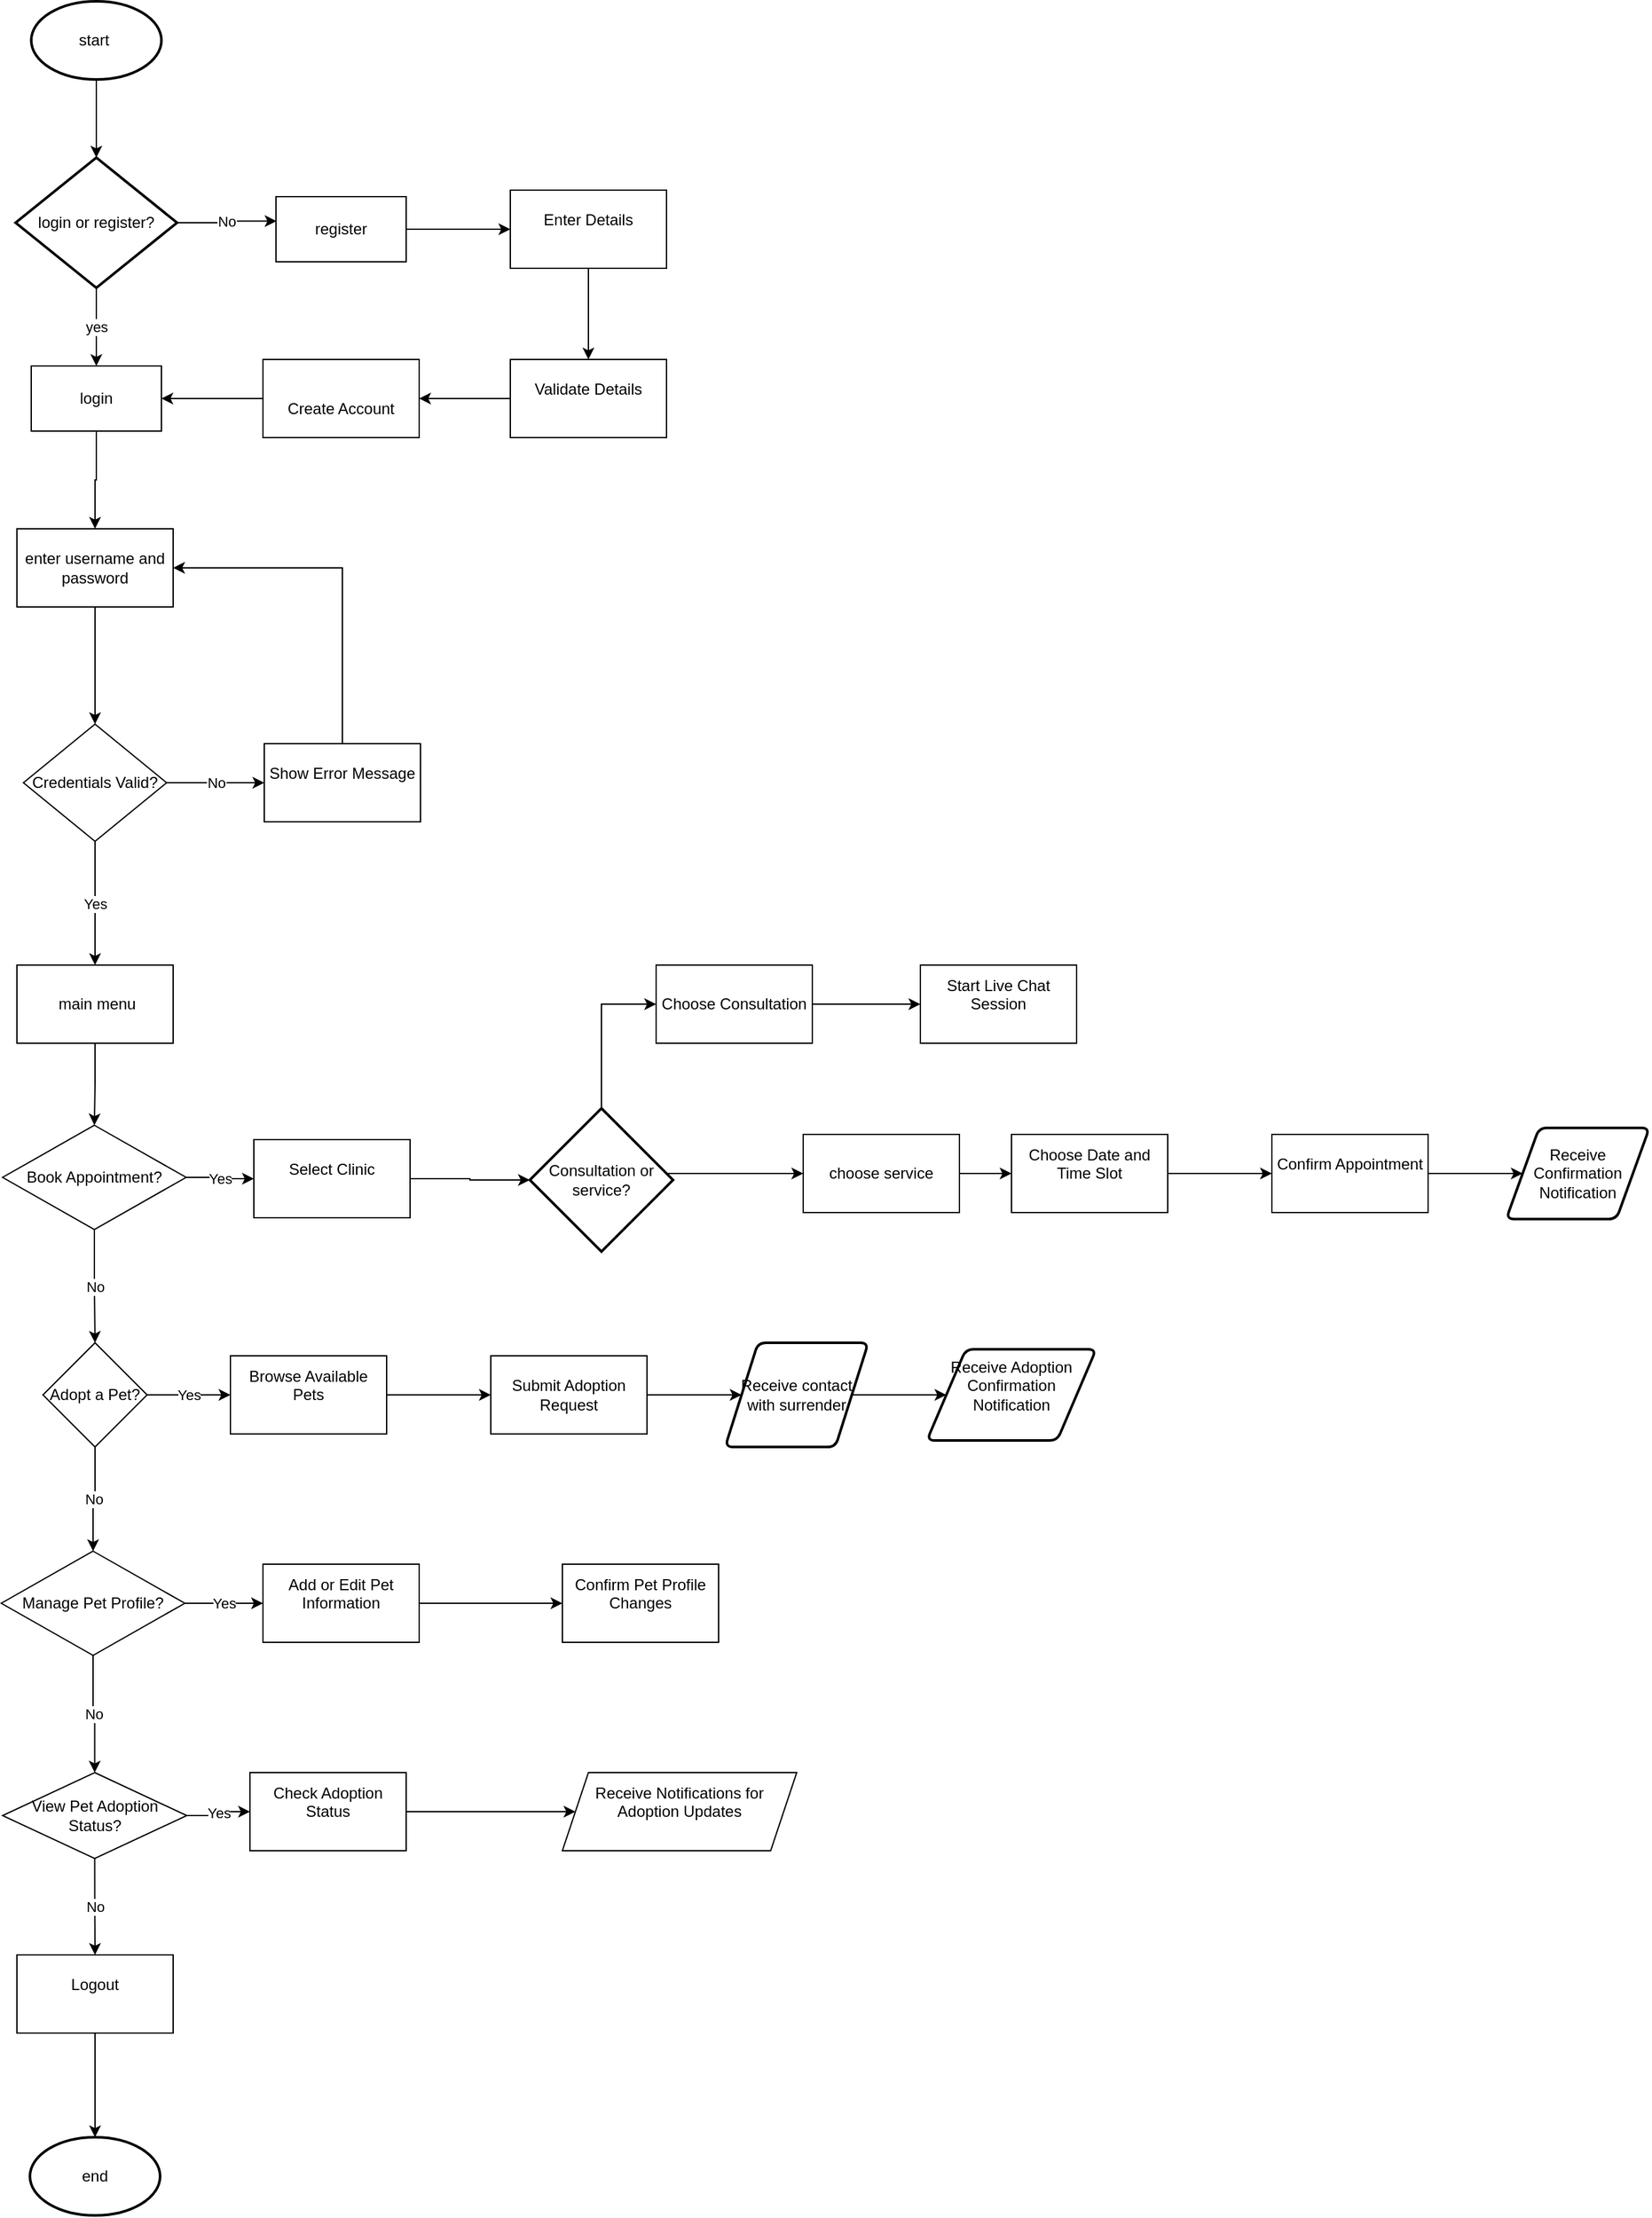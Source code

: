 <mxfile version="24.8.4">
  <diagram id="C5RBs43oDa-KdzZeNtuy" name="Page-1">
    <mxGraphModel dx="1518" dy="614" grid="1" gridSize="10" guides="1" tooltips="1" connect="1" arrows="1" fold="1" page="1" pageScale="1" pageWidth="827" pageHeight="1169" math="0" shadow="0">
      <root>
        <mxCell id="WIyWlLk6GJQsqaUBKTNV-0" />
        <mxCell id="WIyWlLk6GJQsqaUBKTNV-1" parent="WIyWlLk6GJQsqaUBKTNV-0" />
        <mxCell id="ajQj_bRssY-FuSpLgV53-3" value="start&amp;nbsp;" style="strokeWidth=2;html=1;shape=mxgraph.flowchart.start_1;whiteSpace=wrap;" parent="WIyWlLk6GJQsqaUBKTNV-1" vertex="1">
          <mxGeometry x="352" y="30" width="100" height="60" as="geometry" />
        </mxCell>
        <mxCell id="ajQj_bRssY-FuSpLgV53-13" value="yes" style="edgeStyle=orthogonalEdgeStyle;rounded=0;orthogonalLoop=1;jettySize=auto;html=1;exitX=0.5;exitY=1;exitDx=0;exitDy=0;exitPerimeter=0;entryX=0.5;entryY=0;entryDx=0;entryDy=0;" parent="WIyWlLk6GJQsqaUBKTNV-1" source="ajQj_bRssY-FuSpLgV53-9" target="ajQj_bRssY-FuSpLgV53-10" edge="1">
          <mxGeometry relative="1" as="geometry" />
        </mxCell>
        <mxCell id="ajQj_bRssY-FuSpLgV53-9" value="login or register?" style="strokeWidth=2;html=1;shape=mxgraph.flowchart.decision;whiteSpace=wrap;" parent="WIyWlLk6GJQsqaUBKTNV-1" vertex="1">
          <mxGeometry x="340" y="150" width="124" height="100" as="geometry" />
        </mxCell>
        <mxCell id="ajQj_bRssY-FuSpLgV53-17" value="" style="edgeStyle=orthogonalEdgeStyle;rounded=0;orthogonalLoop=1;jettySize=auto;html=1;" parent="WIyWlLk6GJQsqaUBKTNV-1" source="ajQj_bRssY-FuSpLgV53-10" target="ajQj_bRssY-FuSpLgV53-16" edge="1">
          <mxGeometry relative="1" as="geometry" />
        </mxCell>
        <mxCell id="ajQj_bRssY-FuSpLgV53-10" value="login" style="html=1;dashed=0;whiteSpace=wrap;" parent="WIyWlLk6GJQsqaUBKTNV-1" vertex="1">
          <mxGeometry x="352" y="310.0" width="100" height="50" as="geometry" />
        </mxCell>
        <mxCell id="ajQj_bRssY-FuSpLgV53-29" value="" style="edgeStyle=orthogonalEdgeStyle;rounded=0;orthogonalLoop=1;jettySize=auto;html=1;" parent="WIyWlLk6GJQsqaUBKTNV-1" source="ajQj_bRssY-FuSpLgV53-11" target="ajQj_bRssY-FuSpLgV53-28" edge="1">
          <mxGeometry relative="1" as="geometry" />
        </mxCell>
        <mxCell id="ajQj_bRssY-FuSpLgV53-11" value="register" style="html=1;dashed=0;whiteSpace=wrap;" parent="WIyWlLk6GJQsqaUBKTNV-1" vertex="1">
          <mxGeometry x="540" y="180.0" width="100" height="50" as="geometry" />
        </mxCell>
        <mxCell id="ajQj_bRssY-FuSpLgV53-12" style="edgeStyle=orthogonalEdgeStyle;rounded=0;orthogonalLoop=1;jettySize=auto;html=1;exitX=0.5;exitY=1;exitDx=0;exitDy=0;exitPerimeter=0;entryX=0.5;entryY=0;entryDx=0;entryDy=0;entryPerimeter=0;" parent="WIyWlLk6GJQsqaUBKTNV-1" source="ajQj_bRssY-FuSpLgV53-3" target="ajQj_bRssY-FuSpLgV53-9" edge="1">
          <mxGeometry relative="1" as="geometry" />
        </mxCell>
        <mxCell id="ajQj_bRssY-FuSpLgV53-14" value="No" style="edgeStyle=orthogonalEdgeStyle;rounded=0;orthogonalLoop=1;jettySize=auto;html=1;exitX=1;exitY=0.5;exitDx=0;exitDy=0;exitPerimeter=0;entryX=0.004;entryY=0.375;entryDx=0;entryDy=0;entryPerimeter=0;" parent="WIyWlLk6GJQsqaUBKTNV-1" source="ajQj_bRssY-FuSpLgV53-9" target="ajQj_bRssY-FuSpLgV53-11" edge="1">
          <mxGeometry relative="1" as="geometry" />
        </mxCell>
        <mxCell id="ajQj_bRssY-FuSpLgV53-22" value="" style="edgeStyle=orthogonalEdgeStyle;rounded=0;orthogonalLoop=1;jettySize=auto;html=1;" parent="WIyWlLk6GJQsqaUBKTNV-1" source="ajQj_bRssY-FuSpLgV53-16" target="ajQj_bRssY-FuSpLgV53-21" edge="1">
          <mxGeometry relative="1" as="geometry" />
        </mxCell>
        <mxCell id="ajQj_bRssY-FuSpLgV53-16" value="enter username and password" style="whiteSpace=wrap;html=1;dashed=0;" parent="WIyWlLk6GJQsqaUBKTNV-1" vertex="1">
          <mxGeometry x="341" y="435.0" width="120" height="60" as="geometry" />
        </mxCell>
        <mxCell id="ajQj_bRssY-FuSpLgV53-24" value="Yes" style="edgeStyle=orthogonalEdgeStyle;rounded=0;orthogonalLoop=1;jettySize=auto;html=1;" parent="WIyWlLk6GJQsqaUBKTNV-1" source="ajQj_bRssY-FuSpLgV53-21" target="ajQj_bRssY-FuSpLgV53-23" edge="1">
          <mxGeometry relative="1" as="geometry">
            <Array as="points">
              <mxPoint x="401" y="720" />
              <mxPoint x="401" y="720" />
            </Array>
          </mxGeometry>
        </mxCell>
        <mxCell id="ajQj_bRssY-FuSpLgV53-26" value="No" style="edgeStyle=orthogonalEdgeStyle;rounded=0;orthogonalLoop=1;jettySize=auto;html=1;" parent="WIyWlLk6GJQsqaUBKTNV-1" source="ajQj_bRssY-FuSpLgV53-21" target="ajQj_bRssY-FuSpLgV53-25" edge="1">
          <mxGeometry relative="1" as="geometry">
            <Array as="points">
              <mxPoint x="490" y="630" />
              <mxPoint x="490" y="630" />
            </Array>
          </mxGeometry>
        </mxCell>
        <mxCell id="ajQj_bRssY-FuSpLgV53-21" value="Credentials Valid?" style="rhombus;whiteSpace=wrap;html=1;dashed=0;" parent="WIyWlLk6GJQsqaUBKTNV-1" vertex="1">
          <mxGeometry x="346" y="585" width="110" height="90" as="geometry" />
        </mxCell>
        <mxCell id="ajQj_bRssY-FuSpLgV53-82" value="" style="edgeStyle=orthogonalEdgeStyle;rounded=0;orthogonalLoop=1;jettySize=auto;html=1;" parent="WIyWlLk6GJQsqaUBKTNV-1" source="ajQj_bRssY-FuSpLgV53-23" target="ajQj_bRssY-FuSpLgV53-81" edge="1">
          <mxGeometry relative="1" as="geometry" />
        </mxCell>
        <mxCell id="ajQj_bRssY-FuSpLgV53-23" value="&amp;nbsp;main menu" style="whiteSpace=wrap;html=1;dashed=0;" parent="WIyWlLk6GJQsqaUBKTNV-1" vertex="1">
          <mxGeometry x="341" y="770" width="120" height="60" as="geometry" />
        </mxCell>
        <mxCell id="ajQj_bRssY-FuSpLgV53-27" style="edgeStyle=orthogonalEdgeStyle;rounded=0;orthogonalLoop=1;jettySize=auto;html=1;exitX=0.5;exitY=0;exitDx=0;exitDy=0;entryX=1;entryY=0.5;entryDx=0;entryDy=0;" parent="WIyWlLk6GJQsqaUBKTNV-1" source="ajQj_bRssY-FuSpLgV53-25" target="ajQj_bRssY-FuSpLgV53-16" edge="1">
          <mxGeometry relative="1" as="geometry" />
        </mxCell>
        <mxCell id="ajQj_bRssY-FuSpLgV53-25" value="&#xa;Show Error Message&#xa;&#xa;" style="whiteSpace=wrap;html=1;dashed=0;" parent="WIyWlLk6GJQsqaUBKTNV-1" vertex="1">
          <mxGeometry x="531" y="600" width="120" height="60" as="geometry" />
        </mxCell>
        <mxCell id="ajQj_bRssY-FuSpLgV53-34" value="" style="edgeStyle=orthogonalEdgeStyle;rounded=0;orthogonalLoop=1;jettySize=auto;html=1;" parent="WIyWlLk6GJQsqaUBKTNV-1" source="ajQj_bRssY-FuSpLgV53-28" target="ajQj_bRssY-FuSpLgV53-33" edge="1">
          <mxGeometry relative="1" as="geometry" />
        </mxCell>
        <mxCell id="ajQj_bRssY-FuSpLgV53-28" value="&#xa;Enter Details&#xa;&#xa;" style="whiteSpace=wrap;html=1;dashed=0;" parent="WIyWlLk6GJQsqaUBKTNV-1" vertex="1">
          <mxGeometry x="720" y="175.0" width="120" height="60" as="geometry" />
        </mxCell>
        <mxCell id="ajQj_bRssY-FuSpLgV53-32" style="edgeStyle=orthogonalEdgeStyle;rounded=0;orthogonalLoop=1;jettySize=auto;html=1;exitX=0;exitY=0.5;exitDx=0;exitDy=0;entryX=1;entryY=0.5;entryDx=0;entryDy=0;" parent="WIyWlLk6GJQsqaUBKTNV-1" source="ajQj_bRssY-FuSpLgV53-30" target="ajQj_bRssY-FuSpLgV53-10" edge="1">
          <mxGeometry relative="1" as="geometry" />
        </mxCell>
        <mxCell id="ajQj_bRssY-FuSpLgV53-30" value="&lt;br&gt;Create Account" style="whiteSpace=wrap;html=1;dashed=0;" parent="WIyWlLk6GJQsqaUBKTNV-1" vertex="1">
          <mxGeometry x="530" y="305" width="120" height="60" as="geometry" />
        </mxCell>
        <mxCell id="ajQj_bRssY-FuSpLgV53-35" style="edgeStyle=orthogonalEdgeStyle;rounded=0;orthogonalLoop=1;jettySize=auto;html=1;exitX=0;exitY=0.5;exitDx=0;exitDy=0;entryX=1;entryY=0.5;entryDx=0;entryDy=0;" parent="WIyWlLk6GJQsqaUBKTNV-1" source="ajQj_bRssY-FuSpLgV53-33" target="ajQj_bRssY-FuSpLgV53-30" edge="1">
          <mxGeometry relative="1" as="geometry" />
        </mxCell>
        <mxCell id="ajQj_bRssY-FuSpLgV53-33" value="&#xa;Validate Details&#xa;&#xa;" style="whiteSpace=wrap;html=1;dashed=0;" parent="WIyWlLk6GJQsqaUBKTNV-1" vertex="1">
          <mxGeometry x="720" y="305.0" width="120" height="60" as="geometry" />
        </mxCell>
        <mxCell id="ajQj_bRssY-FuSpLgV53-70" value="" style="edgeStyle=orthogonalEdgeStyle;rounded=0;orthogonalLoop=1;jettySize=auto;html=1;entryX=0;entryY=0.5;entryDx=0;entryDy=0;entryPerimeter=0;" parent="WIyWlLk6GJQsqaUBKTNV-1" source="ajQj_bRssY-FuSpLgV53-36" target="ajQj_bRssY-FuSpLgV53-71" edge="1">
          <mxGeometry relative="1" as="geometry" />
        </mxCell>
        <mxCell id="ajQj_bRssY-FuSpLgV53-36" value="&#xa;Select Clinic&#xa;&#xa;" style="whiteSpace=wrap;html=1;dashed=0;" parent="WIyWlLk6GJQsqaUBKTNV-1" vertex="1">
          <mxGeometry x="523" y="904" width="120" height="60" as="geometry" />
        </mxCell>
        <mxCell id="ajQj_bRssY-FuSpLgV53-76" value="" style="edgeStyle=orthogonalEdgeStyle;rounded=0;orthogonalLoop=1;jettySize=auto;html=1;" parent="WIyWlLk6GJQsqaUBKTNV-1" source="ajQj_bRssY-FuSpLgV53-38" target="ajQj_bRssY-FuSpLgV53-75" edge="1">
          <mxGeometry relative="1" as="geometry" />
        </mxCell>
        <mxCell id="ajQj_bRssY-FuSpLgV53-38" value="&#xa;Add or Edit Pet Information&#xa;&#xa;" style="whiteSpace=wrap;html=1;dashed=0;" parent="WIyWlLk6GJQsqaUBKTNV-1" vertex="1">
          <mxGeometry x="530" y="1230" width="120" height="60" as="geometry" />
        </mxCell>
        <mxCell id="ajQj_bRssY-FuSpLgV53-40" value="&#xa;Logout&#xa;&#xa;" style="whiteSpace=wrap;html=1;dashed=0;" parent="WIyWlLk6GJQsqaUBKTNV-1" vertex="1">
          <mxGeometry x="341" y="1530" width="120" height="60" as="geometry" />
        </mxCell>
        <mxCell id="ajQj_bRssY-FuSpLgV53-78" value="" style="edgeStyle=orthogonalEdgeStyle;rounded=0;orthogonalLoop=1;jettySize=auto;html=1;" parent="WIyWlLk6GJQsqaUBKTNV-1" source="ajQj_bRssY-FuSpLgV53-42" target="ajQj_bRssY-FuSpLgV53-77" edge="1">
          <mxGeometry relative="1" as="geometry" />
        </mxCell>
        <mxCell id="ajQj_bRssY-FuSpLgV53-42" value="&#xa;Check Adoption Status&#xa;&#xa;" style="whiteSpace=wrap;html=1;dashed=0;" parent="WIyWlLk6GJQsqaUBKTNV-1" vertex="1">
          <mxGeometry x="520" y="1390" width="120" height="60" as="geometry" />
        </mxCell>
        <mxCell id="ajQj_bRssY-FuSpLgV53-60" value="" style="edgeStyle=orthogonalEdgeStyle;rounded=0;orthogonalLoop=1;jettySize=auto;html=1;" parent="WIyWlLk6GJQsqaUBKTNV-1" source="ajQj_bRssY-FuSpLgV53-44" target="ajQj_bRssY-FuSpLgV53-59" edge="1">
          <mxGeometry relative="1" as="geometry" />
        </mxCell>
        <mxCell id="ajQj_bRssY-FuSpLgV53-44" value="&#xa;Browse Available Pets&#xa;&#xa;" style="whiteSpace=wrap;html=1;dashed=0;" parent="WIyWlLk6GJQsqaUBKTNV-1" vertex="1">
          <mxGeometry x="505" y="1070" width="120" height="60" as="geometry" />
        </mxCell>
        <mxCell id="ajQj_bRssY-FuSpLgV53-68" value="" style="edgeStyle=orthogonalEdgeStyle;rounded=0;orthogonalLoop=1;jettySize=auto;html=1;" parent="WIyWlLk6GJQsqaUBKTNV-1" source="ajQj_bRssY-FuSpLgV53-49" target="ajQj_bRssY-FuSpLgV53-67" edge="1">
          <mxGeometry relative="1" as="geometry" />
        </mxCell>
        <mxCell id="ajQj_bRssY-FuSpLgV53-49" value="&lt;br&gt;Choose Consultation&lt;div&gt;&lt;br/&gt;&lt;/div&gt;" style="whiteSpace=wrap;html=1;dashed=0;" parent="WIyWlLk6GJQsqaUBKTNV-1" vertex="1">
          <mxGeometry x="832" y="770" width="120" height="60" as="geometry" />
        </mxCell>
        <mxCell id="ajQj_bRssY-FuSpLgV53-54" value="" style="edgeStyle=orthogonalEdgeStyle;rounded=0;orthogonalLoop=1;jettySize=auto;html=1;" parent="WIyWlLk6GJQsqaUBKTNV-1" source="ajQj_bRssY-FuSpLgV53-51" target="ajQj_bRssY-FuSpLgV53-53" edge="1">
          <mxGeometry relative="1" as="geometry" />
        </mxCell>
        <mxCell id="ajQj_bRssY-FuSpLgV53-51" value="choose service" style="whiteSpace=wrap;html=1;dashed=0;" parent="WIyWlLk6GJQsqaUBKTNV-1" vertex="1">
          <mxGeometry x="945" y="900" width="120" height="60" as="geometry" />
        </mxCell>
        <mxCell id="ajQj_bRssY-FuSpLgV53-56" value="" style="edgeStyle=orthogonalEdgeStyle;rounded=0;orthogonalLoop=1;jettySize=auto;html=1;" parent="WIyWlLk6GJQsqaUBKTNV-1" source="ajQj_bRssY-FuSpLgV53-53" target="ajQj_bRssY-FuSpLgV53-55" edge="1">
          <mxGeometry relative="1" as="geometry" />
        </mxCell>
        <mxCell id="ajQj_bRssY-FuSpLgV53-53" value="&#xa;Choose Date and Time Slot&#xa;&#xa;" style="whiteSpace=wrap;html=1;dashed=0;" parent="WIyWlLk6GJQsqaUBKTNV-1" vertex="1">
          <mxGeometry x="1105" y="900" width="120" height="60" as="geometry" />
        </mxCell>
        <mxCell id="ajQj_bRssY-FuSpLgV53-58" style="edgeStyle=orthogonalEdgeStyle;rounded=0;orthogonalLoop=1;jettySize=auto;html=1;exitX=1;exitY=0.5;exitDx=0;exitDy=0;entryX=0;entryY=0.5;entryDx=0;entryDy=0;" parent="WIyWlLk6GJQsqaUBKTNV-1" source="ajQj_bRssY-FuSpLgV53-55" target="ajQj_bRssY-FuSpLgV53-57" edge="1">
          <mxGeometry relative="1" as="geometry" />
        </mxCell>
        <mxCell id="ajQj_bRssY-FuSpLgV53-55" value="&#xa;Confirm Appointment&#xa;&#xa;" style="whiteSpace=wrap;html=1;dashed=0;" parent="WIyWlLk6GJQsqaUBKTNV-1" vertex="1">
          <mxGeometry x="1305" y="900" width="120" height="60" as="geometry" />
        </mxCell>
        <mxCell id="ajQj_bRssY-FuSpLgV53-57" value="Receive Confirmation Notification" style="shape=parallelogram;html=1;strokeWidth=2;perimeter=parallelogramPerimeter;whiteSpace=wrap;rounded=1;arcSize=12;size=0.23;" parent="WIyWlLk6GJQsqaUBKTNV-1" vertex="1">
          <mxGeometry x="1485" y="895" width="110" height="70" as="geometry" />
        </mxCell>
        <mxCell id="ajQj_bRssY-FuSpLgV53-65" style="edgeStyle=orthogonalEdgeStyle;rounded=0;orthogonalLoop=1;jettySize=auto;html=1;exitX=1;exitY=0.5;exitDx=0;exitDy=0;" parent="WIyWlLk6GJQsqaUBKTNV-1" source="ajQj_bRssY-FuSpLgV53-59" target="ajQj_bRssY-FuSpLgV53-64" edge="1">
          <mxGeometry relative="1" as="geometry" />
        </mxCell>
        <mxCell id="ajQj_bRssY-FuSpLgV53-59" value="Submit Adoption Request" style="whiteSpace=wrap;html=1;dashed=0;" parent="WIyWlLk6GJQsqaUBKTNV-1" vertex="1">
          <mxGeometry x="705" y="1070" width="120" height="60" as="geometry" />
        </mxCell>
        <mxCell id="ajQj_bRssY-FuSpLgV53-61" value="&#xa;Receive Adoption Confirmation Notification&#xa;&#xa;" style="shape=parallelogram;html=1;strokeWidth=2;perimeter=parallelogramPerimeter;whiteSpace=wrap;rounded=1;arcSize=12;size=0.23;" parent="WIyWlLk6GJQsqaUBKTNV-1" vertex="1">
          <mxGeometry x="1040" y="1065" width="130" height="70" as="geometry" />
        </mxCell>
        <mxCell id="ajQj_bRssY-FuSpLgV53-66" style="edgeStyle=orthogonalEdgeStyle;rounded=0;orthogonalLoop=1;jettySize=auto;html=1;exitX=1;exitY=0.5;exitDx=0;exitDy=0;" parent="WIyWlLk6GJQsqaUBKTNV-1" source="ajQj_bRssY-FuSpLgV53-64" target="ajQj_bRssY-FuSpLgV53-61" edge="1">
          <mxGeometry relative="1" as="geometry" />
        </mxCell>
        <mxCell id="ajQj_bRssY-FuSpLgV53-64" value="&lt;div&gt;&lt;span style=&quot;background-color: initial;&quot;&gt;Receive contact with surrender&lt;/span&gt;&lt;/div&gt;" style="shape=parallelogram;html=1;strokeWidth=2;perimeter=parallelogramPerimeter;whiteSpace=wrap;rounded=1;arcSize=12;size=0.23;" parent="WIyWlLk6GJQsqaUBKTNV-1" vertex="1">
          <mxGeometry x="885" y="1060" width="110" height="80" as="geometry" />
        </mxCell>
        <mxCell id="ajQj_bRssY-FuSpLgV53-67" value="&#xa;Start Live Chat Session&#xa;&#xa;" style="whiteSpace=wrap;html=1;dashed=0;" parent="WIyWlLk6GJQsqaUBKTNV-1" vertex="1">
          <mxGeometry x="1035" y="770" width="120" height="60" as="geometry" />
        </mxCell>
        <mxCell id="ajQj_bRssY-FuSpLgV53-73" style="edgeStyle=orthogonalEdgeStyle;rounded=0;orthogonalLoop=1;jettySize=auto;html=1;exitX=1;exitY=0.5;exitDx=0;exitDy=0;exitPerimeter=0;entryX=0;entryY=0.5;entryDx=0;entryDy=0;" parent="WIyWlLk6GJQsqaUBKTNV-1" source="ajQj_bRssY-FuSpLgV53-71" target="ajQj_bRssY-FuSpLgV53-51" edge="1">
          <mxGeometry relative="1" as="geometry">
            <Array as="points">
              <mxPoint x="790" y="935" />
              <mxPoint x="790" y="930" />
            </Array>
          </mxGeometry>
        </mxCell>
        <mxCell id="ajQj_bRssY-FuSpLgV53-74" style="edgeStyle=orthogonalEdgeStyle;rounded=0;orthogonalLoop=1;jettySize=auto;html=1;exitX=0.5;exitY=0;exitDx=0;exitDy=0;exitPerimeter=0;entryX=0;entryY=0.5;entryDx=0;entryDy=0;" parent="WIyWlLk6GJQsqaUBKTNV-1" source="ajQj_bRssY-FuSpLgV53-71" target="ajQj_bRssY-FuSpLgV53-49" edge="1">
          <mxGeometry relative="1" as="geometry" />
        </mxCell>
        <mxCell id="ajQj_bRssY-FuSpLgV53-71" value="Consultation or service?" style="strokeWidth=2;html=1;shape=mxgraph.flowchart.decision;whiteSpace=wrap;" parent="WIyWlLk6GJQsqaUBKTNV-1" vertex="1">
          <mxGeometry x="735" y="880" width="110" height="110" as="geometry" />
        </mxCell>
        <mxCell id="ajQj_bRssY-FuSpLgV53-75" value="&#xa;Confirm Pet Profile Changes&#xa;&#xa;" style="whiteSpace=wrap;html=1;dashed=0;" parent="WIyWlLk6GJQsqaUBKTNV-1" vertex="1">
          <mxGeometry x="760" y="1230" width="120" height="60" as="geometry" />
        </mxCell>
        <mxCell id="ajQj_bRssY-FuSpLgV53-77" value="&#xa;Receive Notifications for Adoption Updates&#xa;&#xa;" style="shape=parallelogram;perimeter=parallelogramPerimeter;whiteSpace=wrap;html=1;fixedSize=1;dashed=0;" parent="WIyWlLk6GJQsqaUBKTNV-1" vertex="1">
          <mxGeometry x="760" y="1390" width="180" height="60" as="geometry" />
        </mxCell>
        <mxCell id="ajQj_bRssY-FuSpLgV53-79" value="end" style="strokeWidth=2;html=1;shape=mxgraph.flowchart.start_1;whiteSpace=wrap;" parent="WIyWlLk6GJQsqaUBKTNV-1" vertex="1">
          <mxGeometry x="351" y="1670" width="100" height="60" as="geometry" />
        </mxCell>
        <mxCell id="ajQj_bRssY-FuSpLgV53-80" style="edgeStyle=orthogonalEdgeStyle;rounded=0;orthogonalLoop=1;jettySize=auto;html=1;exitX=0.5;exitY=1;exitDx=0;exitDy=0;entryX=0.5;entryY=0;entryDx=0;entryDy=0;entryPerimeter=0;" parent="WIyWlLk6GJQsqaUBKTNV-1" source="ajQj_bRssY-FuSpLgV53-40" target="ajQj_bRssY-FuSpLgV53-79" edge="1">
          <mxGeometry relative="1" as="geometry" />
        </mxCell>
        <mxCell id="ajQj_bRssY-FuSpLgV53-84" value="No" style="edgeStyle=orthogonalEdgeStyle;rounded=0;orthogonalLoop=1;jettySize=auto;html=1;" parent="WIyWlLk6GJQsqaUBKTNV-1" source="ajQj_bRssY-FuSpLgV53-81" target="ajQj_bRssY-FuSpLgV53-83" edge="1">
          <mxGeometry relative="1" as="geometry" />
        </mxCell>
        <mxCell id="ajQj_bRssY-FuSpLgV53-89" value="Yes" style="edgeStyle=orthogonalEdgeStyle;rounded=0;orthogonalLoop=1;jettySize=auto;html=1;exitX=1;exitY=0.5;exitDx=0;exitDy=0;entryX=0;entryY=0.5;entryDx=0;entryDy=0;" parent="WIyWlLk6GJQsqaUBKTNV-1" source="ajQj_bRssY-FuSpLgV53-81" target="ajQj_bRssY-FuSpLgV53-36" edge="1">
          <mxGeometry relative="1" as="geometry" />
        </mxCell>
        <mxCell id="ajQj_bRssY-FuSpLgV53-81" value="&lt;br&gt;Book Appointment?&lt;div&gt;&lt;br/&gt;&lt;/div&gt;" style="rhombus;whiteSpace=wrap;html=1;dashed=0;" parent="WIyWlLk6GJQsqaUBKTNV-1" vertex="1">
          <mxGeometry x="330" y="893" width="141" height="80" as="geometry" />
        </mxCell>
        <mxCell id="ajQj_bRssY-FuSpLgV53-86" value="No" style="edgeStyle=orthogonalEdgeStyle;rounded=0;orthogonalLoop=1;jettySize=auto;html=1;" parent="WIyWlLk6GJQsqaUBKTNV-1" source="ajQj_bRssY-FuSpLgV53-83" target="ajQj_bRssY-FuSpLgV53-85" edge="1">
          <mxGeometry relative="1" as="geometry" />
        </mxCell>
        <mxCell id="ajQj_bRssY-FuSpLgV53-90" value="Yes" style="edgeStyle=orthogonalEdgeStyle;rounded=0;orthogonalLoop=1;jettySize=auto;html=1;exitX=1;exitY=0.5;exitDx=0;exitDy=0;entryX=0;entryY=0.5;entryDx=0;entryDy=0;" parent="WIyWlLk6GJQsqaUBKTNV-1" source="ajQj_bRssY-FuSpLgV53-83" target="ajQj_bRssY-FuSpLgV53-44" edge="1">
          <mxGeometry relative="1" as="geometry" />
        </mxCell>
        <mxCell id="ajQj_bRssY-FuSpLgV53-83" value="&lt;br&gt;Adopt a Pet?&lt;div&gt;&lt;br/&gt;&lt;/div&gt;" style="rhombus;whiteSpace=wrap;html=1;dashed=0;" parent="WIyWlLk6GJQsqaUBKTNV-1" vertex="1">
          <mxGeometry x="361" y="1060" width="80" height="80" as="geometry" />
        </mxCell>
        <mxCell id="ajQj_bRssY-FuSpLgV53-88" value="No" style="edgeStyle=orthogonalEdgeStyle;rounded=0;orthogonalLoop=1;jettySize=auto;html=1;" parent="WIyWlLk6GJQsqaUBKTNV-1" source="ajQj_bRssY-FuSpLgV53-85" target="ajQj_bRssY-FuSpLgV53-87" edge="1">
          <mxGeometry relative="1" as="geometry" />
        </mxCell>
        <mxCell id="ajQj_bRssY-FuSpLgV53-92" value="Yes" style="edgeStyle=orthogonalEdgeStyle;rounded=0;orthogonalLoop=1;jettySize=auto;html=1;exitX=1;exitY=0.5;exitDx=0;exitDy=0;entryX=0;entryY=0.5;entryDx=0;entryDy=0;" parent="WIyWlLk6GJQsqaUBKTNV-1" source="ajQj_bRssY-FuSpLgV53-85" target="ajQj_bRssY-FuSpLgV53-38" edge="1">
          <mxGeometry relative="1" as="geometry" />
        </mxCell>
        <mxCell id="ajQj_bRssY-FuSpLgV53-85" value="&lt;br&gt;Manage Pet Profile?&lt;div&gt;&lt;br/&gt;&lt;/div&gt;" style="rhombus;whiteSpace=wrap;html=1;dashed=0;" parent="WIyWlLk6GJQsqaUBKTNV-1" vertex="1">
          <mxGeometry x="329" y="1220" width="141" height="80" as="geometry" />
        </mxCell>
        <mxCell id="ajQj_bRssY-FuSpLgV53-91" value="No" style="edgeStyle=orthogonalEdgeStyle;rounded=0;orthogonalLoop=1;jettySize=auto;html=1;exitX=0.5;exitY=1;exitDx=0;exitDy=0;" parent="WIyWlLk6GJQsqaUBKTNV-1" source="ajQj_bRssY-FuSpLgV53-87" target="ajQj_bRssY-FuSpLgV53-40" edge="1">
          <mxGeometry relative="1" as="geometry" />
        </mxCell>
        <mxCell id="ajQj_bRssY-FuSpLgV53-93" value="Yes" style="edgeStyle=orthogonalEdgeStyle;rounded=0;orthogonalLoop=1;jettySize=auto;html=1;exitX=1;exitY=0.5;exitDx=0;exitDy=0;" parent="WIyWlLk6GJQsqaUBKTNV-1" source="ajQj_bRssY-FuSpLgV53-87" target="ajQj_bRssY-FuSpLgV53-42" edge="1">
          <mxGeometry relative="1" as="geometry" />
        </mxCell>
        <mxCell id="ajQj_bRssY-FuSpLgV53-87" value="&lt;br&gt;View Pet Adoption Status?&lt;div&gt;&lt;br/&gt;&lt;/div&gt;" style="rhombus;whiteSpace=wrap;html=1;dashed=0;" parent="WIyWlLk6GJQsqaUBKTNV-1" vertex="1">
          <mxGeometry x="330" y="1390" width="141.5" height="66" as="geometry" />
        </mxCell>
      </root>
    </mxGraphModel>
  </diagram>
</mxfile>
